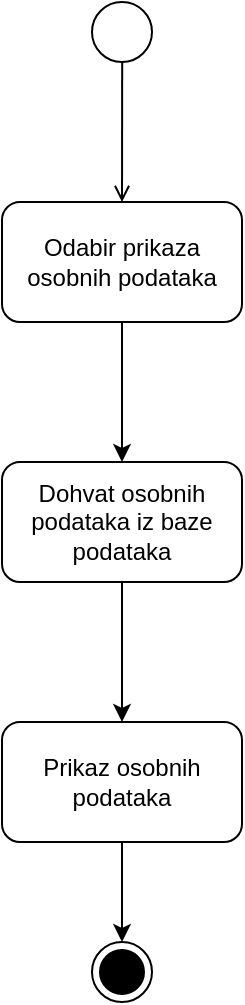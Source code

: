 <mxfile version="24.1.0" type="device">
  <diagram name="Page-1" id="-YGprpKoPifjmZ47Np4n">
    <mxGraphModel dx="1050" dy="621" grid="1" gridSize="10" guides="1" tooltips="1" connect="1" arrows="1" fold="1" page="1" pageScale="1" pageWidth="827" pageHeight="1169" math="0" shadow="0">
      <root>
        <mxCell id="0" />
        <mxCell id="1" parent="0" />
        <mxCell id="ul0ZnuVpaiixydklz0-W-1" value="" style="ellipse;html=1;" vertex="1" parent="1">
          <mxGeometry x="380" y="70" width="30" height="30" as="geometry" />
        </mxCell>
        <mxCell id="ul0ZnuVpaiixydklz0-W-2" value="" style="endArrow=open;html=1;rounded=0;align=center;verticalAlign=top;endFill=0;labelBackgroundColor=none;endSize=6;entryX=0.5;entryY=0;entryDx=0;entryDy=0;" edge="1" parent="1" source="ul0ZnuVpaiixydklz0-W-1" target="ul0ZnuVpaiixydklz0-W-4">
          <mxGeometry relative="1" as="geometry">
            <mxPoint x="395" y="160" as="targetPoint" />
          </mxGeometry>
        </mxCell>
        <mxCell id="ul0ZnuVpaiixydklz0-W-3" style="edgeStyle=orthogonalEdgeStyle;rounded=0;orthogonalLoop=1;jettySize=auto;html=1;exitX=0.5;exitY=1;exitDx=0;exitDy=0;" edge="1" parent="1" source="ul0ZnuVpaiixydklz0-W-4" target="ul0ZnuVpaiixydklz0-W-6">
          <mxGeometry relative="1" as="geometry" />
        </mxCell>
        <mxCell id="ul0ZnuVpaiixydklz0-W-4" value="Odabir prikaza osobnih podataka" style="rounded=1;whiteSpace=wrap;html=1;" vertex="1" parent="1">
          <mxGeometry x="335" y="170" width="120" height="60" as="geometry" />
        </mxCell>
        <mxCell id="ul0ZnuVpaiixydklz0-W-5" style="edgeStyle=orthogonalEdgeStyle;rounded=0;orthogonalLoop=1;jettySize=auto;html=1;exitX=0.5;exitY=1;exitDx=0;exitDy=0;entryX=0.5;entryY=0;entryDx=0;entryDy=0;" edge="1" parent="1" source="ul0ZnuVpaiixydklz0-W-6" target="ul0ZnuVpaiixydklz0-W-7">
          <mxGeometry relative="1" as="geometry" />
        </mxCell>
        <mxCell id="ul0ZnuVpaiixydklz0-W-6" value="Dohvat osobnih podataka iz baze podataka" style="rounded=1;whiteSpace=wrap;html=1;" vertex="1" parent="1">
          <mxGeometry x="335" y="300" width="120" height="60" as="geometry" />
        </mxCell>
        <mxCell id="ul0ZnuVpaiixydklz0-W-9" style="edgeStyle=orthogonalEdgeStyle;rounded=0;orthogonalLoop=1;jettySize=auto;html=1;exitX=0.5;exitY=1;exitDx=0;exitDy=0;entryX=0.5;entryY=0;entryDx=0;entryDy=0;" edge="1" parent="1" source="ul0ZnuVpaiixydklz0-W-7" target="ul0ZnuVpaiixydklz0-W-8">
          <mxGeometry relative="1" as="geometry" />
        </mxCell>
        <mxCell id="ul0ZnuVpaiixydklz0-W-7" value="Prikaz osobnih podataka" style="rounded=1;whiteSpace=wrap;html=1;" vertex="1" parent="1">
          <mxGeometry x="335" y="430" width="120" height="60" as="geometry" />
        </mxCell>
        <mxCell id="ul0ZnuVpaiixydklz0-W-8" value="" style="ellipse;html=1;shape=endState;fillColor=strokeColor;" vertex="1" parent="1">
          <mxGeometry x="380" y="540" width="30" height="30" as="geometry" />
        </mxCell>
      </root>
    </mxGraphModel>
  </diagram>
</mxfile>
